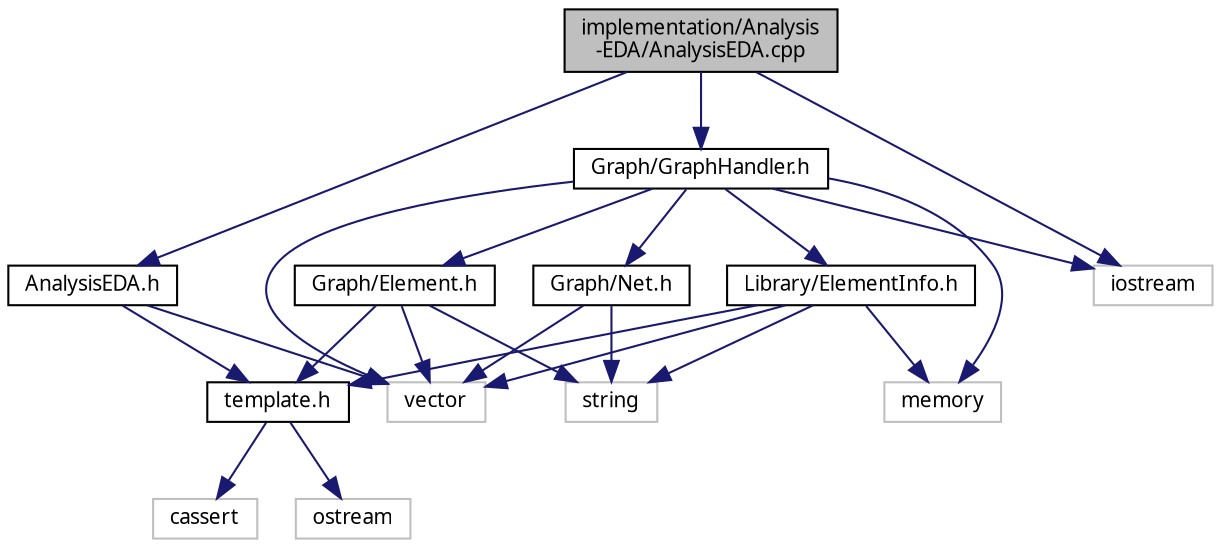 digraph "implementation/Analysis-EDA/AnalysisEDA.cpp"
{
 // LATEX_PDF_SIZE
  edge [fontname="FreeSans.ttf",fontsize="10",labelfontname="FreeSans.ttf",labelfontsize="10"];
  node [fontname="FreeSans.ttf",fontsize="10",shape=record];
  Node0 [label="implementation/Analysis\l-EDA/AnalysisEDA.cpp",height=0.2,width=0.4,color="black", fillcolor="grey75", style="filled", fontcolor="black",tooltip=" "];
  Node0 -> Node1 [color="midnightblue",fontsize="10",style="solid",fontname="FreeSans.ttf"];
  Node1 [label="AnalysisEDA.h",height=0.2,width=0.4,color="black", fillcolor="white", style="filled",URL="$AnalysisEDA_8h.html",tooltip=" "];
  Node1 -> Node2 [color="midnightblue",fontsize="10",style="solid",fontname="FreeSans.ttf"];
  Node2 [label="vector",height=0.2,width=0.4,color="grey75", fillcolor="white", style="filled",tooltip=" "];
  Node1 -> Node3 [color="midnightblue",fontsize="10",style="solid",fontname="FreeSans.ttf"];
  Node3 [label="template.h",height=0.2,width=0.4,color="black", fillcolor="white", style="filled",URL="$template_8h.html",tooltip=" "];
  Node3 -> Node4 [color="midnightblue",fontsize="10",style="solid",fontname="FreeSans.ttf"];
  Node4 [label="cassert",height=0.2,width=0.4,color="grey75", fillcolor="white", style="filled",tooltip=" "];
  Node3 -> Node5 [color="midnightblue",fontsize="10",style="solid",fontname="FreeSans.ttf"];
  Node5 [label="ostream",height=0.2,width=0.4,color="grey75", fillcolor="white", style="filled",tooltip=" "];
  Node0 -> Node6 [color="midnightblue",fontsize="10",style="solid",fontname="FreeSans.ttf"];
  Node6 [label="Graph/GraphHandler.h",height=0.2,width=0.4,color="black", fillcolor="white", style="filled",URL="$GraphHandler_8h.html",tooltip=" "];
  Node6 -> Node7 [color="midnightblue",fontsize="10",style="solid",fontname="FreeSans.ttf"];
  Node7 [label="Graph/Element.h",height=0.2,width=0.4,color="black", fillcolor="white", style="filled",URL="$Element_8h.html",tooltip=" "];
  Node7 -> Node3 [color="midnightblue",fontsize="10",style="solid",fontname="FreeSans.ttf"];
  Node7 -> Node8 [color="midnightblue",fontsize="10",style="solid",fontname="FreeSans.ttf"];
  Node8 [label="string",height=0.2,width=0.4,color="grey75", fillcolor="white", style="filled",tooltip=" "];
  Node7 -> Node2 [color="midnightblue",fontsize="10",style="solid",fontname="FreeSans.ttf"];
  Node6 -> Node9 [color="midnightblue",fontsize="10",style="solid",fontname="FreeSans.ttf"];
  Node9 [label="Graph/Net.h",height=0.2,width=0.4,color="black", fillcolor="white", style="filled",URL="$Net_8h.html",tooltip=" "];
  Node9 -> Node8 [color="midnightblue",fontsize="10",style="solid",fontname="FreeSans.ttf"];
  Node9 -> Node2 [color="midnightblue",fontsize="10",style="solid",fontname="FreeSans.ttf"];
  Node6 -> Node10 [color="midnightblue",fontsize="10",style="solid",fontname="FreeSans.ttf"];
  Node10 [label="Library/ElementInfo.h",height=0.2,width=0.4,color="black", fillcolor="white", style="filled",URL="$ElementInfo_8h.html",tooltip=" "];
  Node10 -> Node3 [color="midnightblue",fontsize="10",style="solid",fontname="FreeSans.ttf"];
  Node10 -> Node8 [color="midnightblue",fontsize="10",style="solid",fontname="FreeSans.ttf"];
  Node10 -> Node2 [color="midnightblue",fontsize="10",style="solid",fontname="FreeSans.ttf"];
  Node10 -> Node11 [color="midnightblue",fontsize="10",style="solid",fontname="FreeSans.ttf"];
  Node11 [label="memory",height=0.2,width=0.4,color="grey75", fillcolor="white", style="filled",tooltip=" "];
  Node6 -> Node12 [color="midnightblue",fontsize="10",style="solid",fontname="FreeSans.ttf"];
  Node12 [label="iostream",height=0.2,width=0.4,color="grey75", fillcolor="white", style="filled",tooltip=" "];
  Node6 -> Node11 [color="midnightblue",fontsize="10",style="solid",fontname="FreeSans.ttf"];
  Node6 -> Node2 [color="midnightblue",fontsize="10",style="solid",fontname="FreeSans.ttf"];
  Node0 -> Node12 [color="midnightblue",fontsize="10",style="solid",fontname="FreeSans.ttf"];
}
